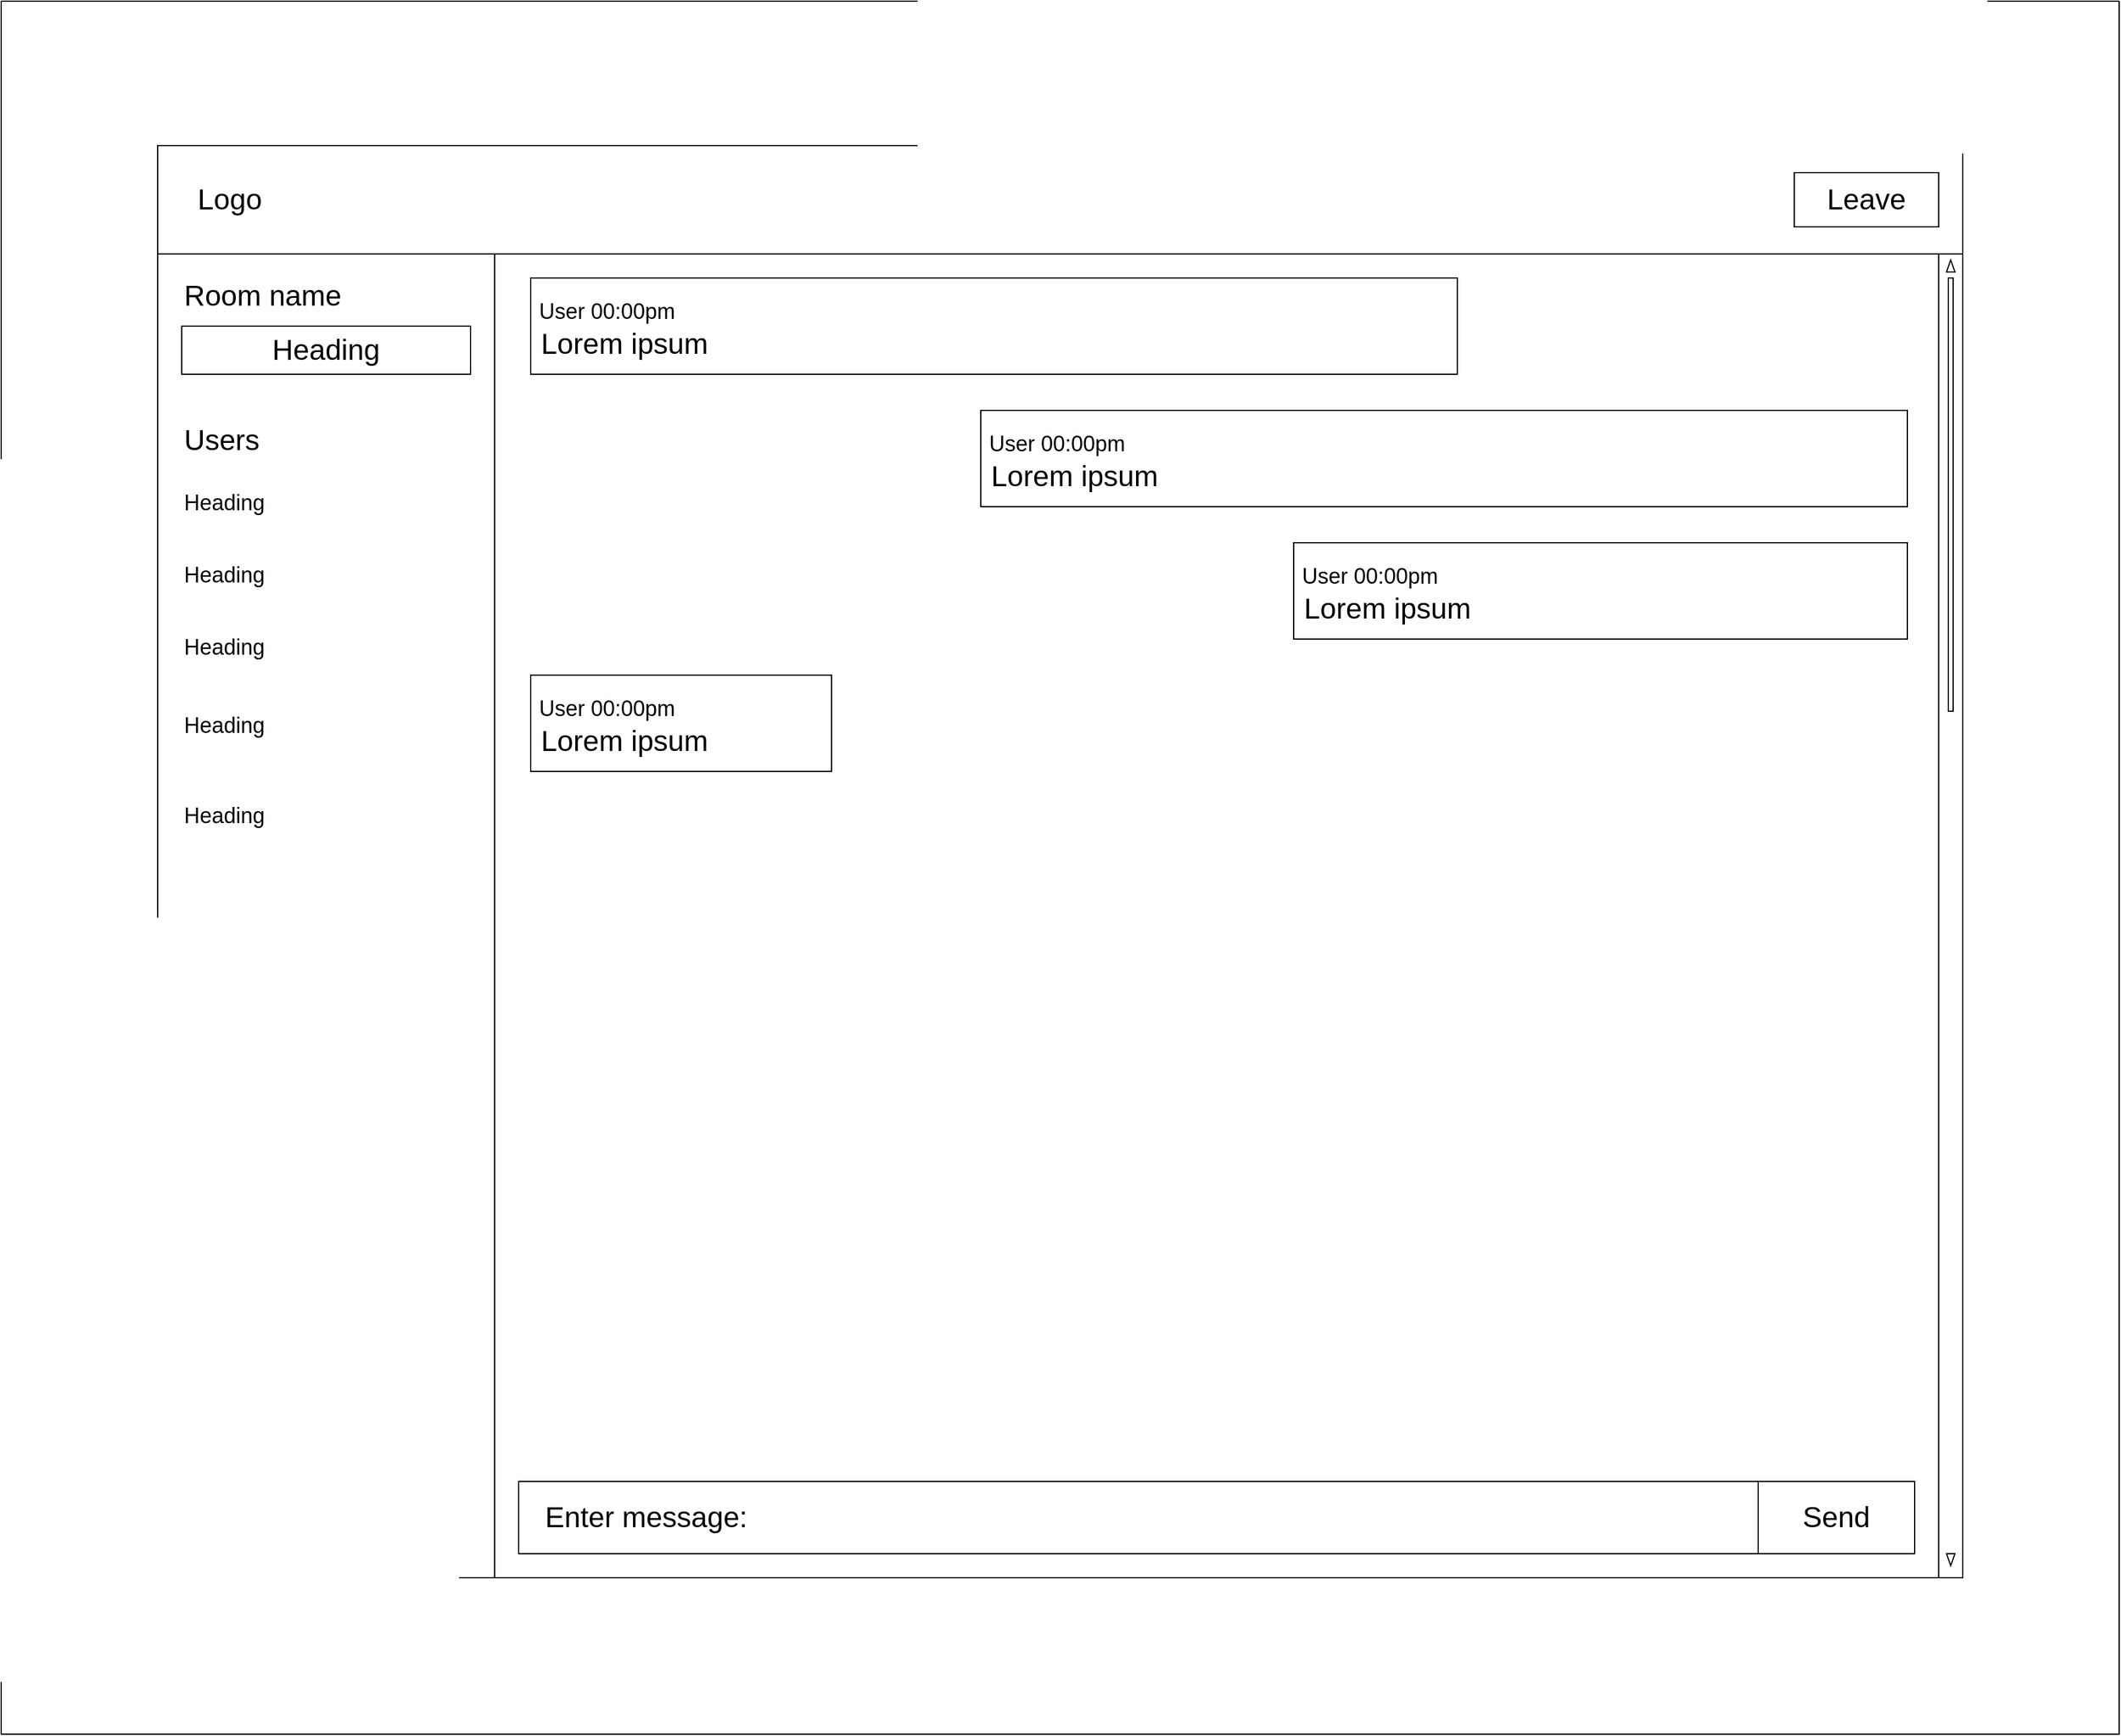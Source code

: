 <mxfile version="16.5.6" type="device"><diagram id="LGht1e5qGzIcX0W8VPRd" name="Page-1"><mxGraphModel dx="2583" dy="1413" grid="1" gridSize="10" guides="1" tooltips="1" connect="1" arrows="1" fold="1" page="1" pageScale="1" pageWidth="827" pageHeight="1169" math="0" shadow="0"><root><mxCell id="0"/><mxCell id="1" parent="0"/><mxCell id="mk_Fail7YAtlPqE_BkOU-1" value="" style="swimlane;startSize=0;" vertex="1" parent="1"><mxGeometry x="70" width="1760" height="1440" as="geometry"><mxRectangle x="80" width="50" height="40" as="alternateBounds"/></mxGeometry></mxCell><mxCell id="mk_Fail7YAtlPqE_BkOU-64" value="" style="rounded=0;whiteSpace=wrap;html=1;" vertex="1" parent="mk_Fail7YAtlPqE_BkOU-1"><mxGeometry x="130" y="120" width="1500" height="1190" as="geometry"/></mxCell><mxCell id="mk_Fail7YAtlPqE_BkOU-65" value="" style="rounded=0;whiteSpace=wrap;html=1;" vertex="1" parent="mk_Fail7YAtlPqE_BkOU-1"><mxGeometry x="130" y="120" width="1500" height="90" as="geometry"/></mxCell><mxCell id="mk_Fail7YAtlPqE_BkOU-67" value="Logo" style="text;html=1;strokeColor=none;fillColor=none;align=center;verticalAlign=middle;whiteSpace=wrap;rounded=0;labelBackgroundColor=none;fontSize=24;" vertex="1" parent="mk_Fail7YAtlPqE_BkOU-1"><mxGeometry x="160" y="150" width="60" height="30" as="geometry"/></mxCell><mxCell id="mk_Fail7YAtlPqE_BkOU-69" value="&lt;font style=&quot;font-size: 24px&quot;&gt;Leave&lt;/font&gt;" style="rounded=0;whiteSpace=wrap;html=1;" vertex="1" parent="mk_Fail7YAtlPqE_BkOU-1"><mxGeometry x="1490" y="142.5" width="120" height="45" as="geometry"/></mxCell><mxCell id="mk_Fail7YAtlPqE_BkOU-70" value="" style="rounded=0;whiteSpace=wrap;html=1;fontSize=24;" vertex="1" parent="mk_Fail7YAtlPqE_BkOU-1"><mxGeometry x="130" y="210" width="280" height="1100" as="geometry"/></mxCell><mxCell id="mk_Fail7YAtlPqE_BkOU-71" value="Room name" style="text;html=1;strokeColor=none;fillColor=none;align=left;verticalAlign=middle;whiteSpace=wrap;rounded=0;fontSize=24;" vertex="1" parent="mk_Fail7YAtlPqE_BkOU-1"><mxGeometry x="150" y="230" width="140" height="30" as="geometry"/></mxCell><mxCell id="mk_Fail7YAtlPqE_BkOU-72" value="Users" style="text;html=1;strokeColor=none;fillColor=none;align=left;verticalAlign=middle;whiteSpace=wrap;rounded=0;fontSize=24;" vertex="1" parent="mk_Fail7YAtlPqE_BkOU-1"><mxGeometry x="150" y="350" width="140" height="30" as="geometry"/></mxCell><mxCell id="mk_Fail7YAtlPqE_BkOU-73" value="Heading" style="rounded=0;whiteSpace=wrap;html=1;fontSize=24;" vertex="1" parent="mk_Fail7YAtlPqE_BkOU-1"><mxGeometry x="150" y="270" width="240" height="40" as="geometry"/></mxCell><mxCell id="mk_Fail7YAtlPqE_BkOU-76" value="&lt;font style=&quot;font-size: 18px&quot;&gt;Heading&lt;/font&gt;" style="text;html=1;strokeColor=none;fillColor=none;align=left;verticalAlign=middle;whiteSpace=wrap;rounded=0;fontSize=24;" vertex="1" parent="mk_Fail7YAtlPqE_BkOU-1"><mxGeometry x="150" y="400" width="140" height="30" as="geometry"/></mxCell><mxCell id="mk_Fail7YAtlPqE_BkOU-77" value="&lt;font style=&quot;font-size: 18px&quot;&gt;Heading&lt;/font&gt;" style="text;html=1;strokeColor=none;fillColor=none;align=left;verticalAlign=middle;whiteSpace=wrap;rounded=0;fontSize=24;" vertex="1" parent="mk_Fail7YAtlPqE_BkOU-1"><mxGeometry x="150" y="460" width="140" height="30" as="geometry"/></mxCell><mxCell id="mk_Fail7YAtlPqE_BkOU-78" value="&lt;font style=&quot;font-size: 18px&quot;&gt;Heading&lt;/font&gt;" style="text;html=1;strokeColor=none;fillColor=none;align=left;verticalAlign=middle;whiteSpace=wrap;rounded=0;fontSize=24;" vertex="1" parent="mk_Fail7YAtlPqE_BkOU-1"><mxGeometry x="150" y="520" width="140" height="30" as="geometry"/></mxCell><mxCell id="mk_Fail7YAtlPqE_BkOU-79" value="&lt;font style=&quot;font-size: 18px&quot;&gt;Heading&lt;/font&gt;" style="text;html=1;strokeColor=none;fillColor=none;align=left;verticalAlign=middle;whiteSpace=wrap;rounded=0;fontSize=24;" vertex="1" parent="mk_Fail7YAtlPqE_BkOU-1"><mxGeometry x="150" y="585" width="140" height="30" as="geometry"/></mxCell><mxCell id="mk_Fail7YAtlPqE_BkOU-80" value="&lt;font style=&quot;font-size: 18px&quot;&gt;Heading&lt;/font&gt;" style="text;html=1;strokeColor=none;fillColor=none;align=left;verticalAlign=middle;whiteSpace=wrap;rounded=0;fontSize=24;" vertex="1" parent="mk_Fail7YAtlPqE_BkOU-1"><mxGeometry x="150" y="660" width="140" height="30" as="geometry"/></mxCell><mxCell id="mk_Fail7YAtlPqE_BkOU-81" value="" style="rounded=0;whiteSpace=wrap;html=1;fontSize=18;" vertex="1" parent="mk_Fail7YAtlPqE_BkOU-1"><mxGeometry x="1610" y="210" width="20" height="1100" as="geometry"/></mxCell><mxCell id="mk_Fail7YAtlPqE_BkOU-82" value="" style="html=1;shadow=0;dashed=0;align=center;verticalAlign=middle;shape=mxgraph.arrows2.arrow;dy=0.6;dx=40;direction=north;notch=0;fontSize=18;" vertex="1" parent="mk_Fail7YAtlPqE_BkOU-1"><mxGeometry x="1616.5" y="215" width="7" height="10" as="geometry"/></mxCell><mxCell id="mk_Fail7YAtlPqE_BkOU-83" value="" style="html=1;shadow=0;dashed=0;align=center;verticalAlign=middle;shape=mxgraph.arrows2.arrow;dy=0.6;dx=40;direction=north;notch=0;fontSize=18;rotation=-180;" vertex="1" parent="mk_Fail7YAtlPqE_BkOU-1"><mxGeometry x="1616.5" y="1290" width="7" height="10" as="geometry"/></mxCell><mxCell id="mk_Fail7YAtlPqE_BkOU-85" value="" style="rounded=0;whiteSpace=wrap;html=1;fontSize=18;" vertex="1" parent="mk_Fail7YAtlPqE_BkOU-1"><mxGeometry x="1618" y="230" width="4" height="360" as="geometry"/></mxCell><mxCell id="mk_Fail7YAtlPqE_BkOU-86" value="" style="rounded=0;whiteSpace=wrap;html=1;fontSize=18;" vertex="1" parent="mk_Fail7YAtlPqE_BkOU-1"><mxGeometry x="430" y="1230" width="1160" height="60" as="geometry"/></mxCell><mxCell id="mk_Fail7YAtlPqE_BkOU-87" value="&lt;font style=&quot;font-size: 24px&quot;&gt;Send&lt;/font&gt;" style="rounded=0;whiteSpace=wrap;html=1;fontSize=18;" vertex="1" parent="mk_Fail7YAtlPqE_BkOU-1"><mxGeometry x="1460" y="1230" width="130" height="60" as="geometry"/></mxCell><mxCell id="mk_Fail7YAtlPqE_BkOU-88" value="Enter message:" style="text;html=1;strokeColor=none;fillColor=none;align=left;verticalAlign=middle;whiteSpace=wrap;rounded=0;labelBackgroundColor=none;fontSize=24;" vertex="1" parent="mk_Fail7YAtlPqE_BkOU-1"><mxGeometry x="450" y="1245" width="400" height="30" as="geometry"/></mxCell><mxCell id="mk_Fail7YAtlPqE_BkOU-89" value="&lt;div&gt;&lt;font style=&quot;font-size: 18px&quot;&gt;&amp;nbsp;User 00:00pm&lt;/font&gt;&lt;/div&gt;&lt;div&gt;&lt;span&gt;&amp;nbsp;Lorem ipsum&lt;/span&gt;&lt;/div&gt;" style="rounded=0;whiteSpace=wrap;html=1;fontSize=24;align=left;" vertex="1" parent="mk_Fail7YAtlPqE_BkOU-1"><mxGeometry x="440" y="230" width="770" height="80" as="geometry"/></mxCell><mxCell id="mk_Fail7YAtlPqE_BkOU-93" value="&lt;div&gt;&lt;font style=&quot;font-size: 18px&quot;&gt;&amp;nbsp;User 00:00pm&lt;/font&gt;&lt;/div&gt;&lt;div&gt;&lt;span&gt;&amp;nbsp;Lorem ipsum&lt;/span&gt;&lt;/div&gt;" style="rounded=0;whiteSpace=wrap;html=1;fontSize=24;align=left;" vertex="1" parent="mk_Fail7YAtlPqE_BkOU-1"><mxGeometry x="814" y="340" width="770" height="80" as="geometry"/></mxCell><mxCell id="mk_Fail7YAtlPqE_BkOU-94" value="&lt;div&gt;&lt;font style=&quot;font-size: 18px&quot;&gt;&amp;nbsp;User 00:00pm&lt;/font&gt;&lt;/div&gt;&lt;div&gt;&lt;span&gt;&amp;nbsp;Lorem ipsum&lt;/span&gt;&lt;/div&gt;" style="rounded=0;whiteSpace=wrap;html=1;fontSize=24;align=left;" vertex="1" parent="mk_Fail7YAtlPqE_BkOU-1"><mxGeometry x="1074" y="450" width="510" height="80" as="geometry"/></mxCell><mxCell id="mk_Fail7YAtlPqE_BkOU-95" value="&lt;div&gt;&lt;font style=&quot;font-size: 18px&quot;&gt;&amp;nbsp;User 00:00pm&lt;/font&gt;&lt;/div&gt;&lt;div&gt;&lt;span&gt;&amp;nbsp;Lorem ipsum&lt;/span&gt;&lt;/div&gt;" style="rounded=0;whiteSpace=wrap;html=1;fontSize=24;align=left;" vertex="1" parent="mk_Fail7YAtlPqE_BkOU-1"><mxGeometry x="440" y="560" width="250" height="80" as="geometry"/></mxCell></root></mxGraphModel></diagram></mxfile>